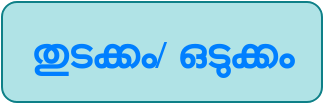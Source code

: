<mxfile version="16.2.2" type="device" pages="11"><diagram id="OeJYkkeFp4OaBODdqg3Z" name="start/stop"><mxGraphModel dx="868" dy="572" grid="1" gridSize="10" guides="1" tooltips="1" connect="1" arrows="1" fold="1" page="1" pageScale="1" pageWidth="850" pageHeight="1100" math="0" shadow="0"><root><mxCell id="0"/><mxCell id="1" parent="0"/><mxCell id="QR436oYzTvl8aogG7c9z-1" value="&lt;font face=&quot;Gayathri&quot; style=&quot;font-size: 20px&quot; color=&quot;#007fff&quot;&gt;&lt;b&gt;തുടക്കം/ ഒടുക്കം&lt;/b&gt;&lt;/font&gt;" style="rounded=1;whiteSpace=wrap;html=1;fillColor=#b0e3e6;strokeColor=#0e8088;" vertex="1" parent="1"><mxGeometry x="320" y="160" width="160" height="50" as="geometry"/></mxCell></root></mxGraphModel></diagram><diagram id="j3cKDfZMRM03hHWH2OYy" name="process"><mxGraphModel dx="868" dy="572" grid="1" gridSize="10" guides="1" tooltips="1" connect="1" arrows="1" fold="1" page="1" pageScale="1" pageWidth="850" pageHeight="1100" math="0" shadow="0"><root><mxCell id="D2LbbN1bdP1YD87edqXA-0"/><mxCell id="D2LbbN1bdP1YD87edqXA-1" parent="D2LbbN1bdP1YD87edqXA-0"/><mxCell id="D2LbbN1bdP1YD87edqXA-3" value="&lt;font color=&quot;#007fff&quot; face=&quot;Gayathri&quot;&gt;&lt;b&gt;പ്രക്രിയ&lt;/b&gt;&lt;/font&gt;" style="rounded=0;whiteSpace=wrap;html=1;fontSize=20;fillColor=#b0e3e6;strokeColor=#0e8088;" vertex="1" parent="D2LbbN1bdP1YD87edqXA-1"><mxGeometry x="350" y="130" width="120" height="60" as="geometry"/></mxCell></root></mxGraphModel></diagram><diagram id="1RocTDn5Ej01U6Jdjhmg" name="decision"><mxGraphModel dx="868" dy="572" grid="1" gridSize="10" guides="1" tooltips="1" connect="1" arrows="1" fold="1" page="1" pageScale="1" pageWidth="850" pageHeight="1100" math="0" shadow="0"><root><mxCell id="vDl4dM7sdSgHClkIiLia-0"/><mxCell id="vDl4dM7sdSgHClkIiLia-1" parent="vDl4dM7sdSgHClkIiLia-0"/><mxCell id="vDl4dM7sdSgHClkIiLia-2" value="&lt;font color=&quot;#007fff&quot;&gt;&lt;b&gt;തീരുമാനം&lt;/b&gt;&lt;/font&gt;" style="rhombus;whiteSpace=wrap;html=1;fontFamily=Gayathri;fontSource=https%3A%2F%2Ffonts.googleapis.com%2Fcss%3Ffamily%3DGayathri;fontSize=20;fillColor=#b0e3e6;strokeColor=#0e8088;" vertex="1" parent="vDl4dM7sdSgHClkIiLia-1"><mxGeometry x="380" y="240" width="150" height="130" as="geometry"/></mxCell></root></mxGraphModel></diagram><diagram id="slAr4-Fvttj7XCTKCGHh" name="document"><mxGraphModel dx="868" dy="572" grid="1" gridSize="10" guides="1" tooltips="1" connect="1" arrows="1" fold="1" page="1" pageScale="1" pageWidth="850" pageHeight="1100" math="0" shadow="0"><root><mxCell id="XWWQGpbnWe33y33cXSE4-0"/><mxCell id="XWWQGpbnWe33y33cXSE4-1" parent="XWWQGpbnWe33y33cXSE4-0"/><mxCell id="XWWQGpbnWe33y33cXSE4-2" value="&lt;b&gt;&lt;font color=&quot;#007fff&quot;&gt;ഡോക്യുമെന്റ്&lt;/font&gt;&lt;/b&gt;" style="shape=document;whiteSpace=wrap;html=1;boundedLbl=1;fontFamily=Gayathri;fontSource=https%3A%2F%2Ffonts.googleapis.com%2Fcss%3Ffamily%3DGayathri;fontSize=20;fillColor=#b0e3e6;strokeColor=#0e8088;" vertex="1" parent="XWWQGpbnWe33y33cXSE4-1"><mxGeometry x="390" y="210" width="140" height="80" as="geometry"/></mxCell></root></mxGraphModel></diagram><diagram id="Eskb1-bIABpHVu_YtEIt" name="connector"><mxGraphModel dx="868" dy="572" grid="1" gridSize="10" guides="1" tooltips="1" connect="1" arrows="1" fold="1" page="1" pageScale="1" pageWidth="850" pageHeight="1100" math="0" shadow="0"><root><mxCell id="WzXv_LJFEemmDE1NLdr4-0"/><mxCell id="WzXv_LJFEemmDE1NLdr4-1" parent="WzXv_LJFEemmDE1NLdr4-0"/><mxCell id="WzXv_LJFEemmDE1NLdr4-2" value="&lt;font color=&quot;#007fff&quot;&gt;&lt;b&gt;A&lt;/b&gt;&lt;/font&gt;" style="ellipse;whiteSpace=wrap;html=1;aspect=fixed;fontFamily=Gayathri;fontSource=https%3A%2F%2Ffonts.googleapis.com%2Fcss%3Ffamily%3DGayathri;fontSize=20;fillColor=#b0e3e6;strokeColor=#0e8088;" vertex="1" parent="WzXv_LJFEemmDE1NLdr4-1"><mxGeometry x="380" y="250" width="40" height="40" as="geometry"/></mxCell></root></mxGraphModel></diagram><diagram id="dPQexcN_d7JgBd1vE4po" name="data"><mxGraphModel dx="868" dy="572" grid="1" gridSize="10" guides="1" tooltips="1" connect="1" arrows="1" fold="1" page="1" pageScale="1" pageWidth="850" pageHeight="1100" math="0" shadow="0"><root><mxCell id="7f0lJC3xi7LboMebv7Kp-0"/><mxCell id="7f0lJC3xi7LboMebv7Kp-1" parent="7f0lJC3xi7LboMebv7Kp-0"/><mxCell id="65RotWVpnOwSSVNvLfyk-0" value="&lt;font color=&quot;#007fff&quot;&gt;&lt;b&gt;ഡാറ്റ&lt;/b&gt;&lt;/font&gt;" style="shape=parallelogram;perimeter=parallelogramPerimeter;whiteSpace=wrap;html=1;fixedSize=1;fontFamily=Gayathri;fontSource=https%3A%2F%2Ffonts.googleapis.com%2Fcss%3Ffamily%3DGayathri;fontSize=20;fillColor=#b0e3e6;strokeColor=#0e8088;" vertex="1" parent="7f0lJC3xi7LboMebv7Kp-1"><mxGeometry x="360" y="260" width="120" height="60" as="geometry"/></mxCell></root></mxGraphModel></diagram><diagram id="-JPmBi692qj0vEWeBxyI" name="database"><mxGraphModel dx="868" dy="572" grid="1" gridSize="10" guides="1" tooltips="1" connect="1" arrows="1" fold="1" page="1" pageScale="1" pageWidth="850" pageHeight="1100" math="0" shadow="0"><root><mxCell id="MEoO-M9kzgmNXvWr0ktx-0"/><mxCell id="MEoO-M9kzgmNXvWr0ktx-1" parent="MEoO-M9kzgmNXvWr0ktx-0"/><mxCell id="MEoO-M9kzgmNXvWr0ktx-2" value="&lt;b&gt;&lt;font color=&quot;#007fff&quot;&gt;ഡാറ്റബേസ്&lt;/font&gt;&lt;/b&gt;" style="shape=cylinder3;whiteSpace=wrap;html=1;boundedLbl=1;backgroundOutline=1;size=15;fontFamily=Gayathri;fontSource=https%3A%2F%2Ffonts.googleapis.com%2Fcss%3Ffamily%3DGayathri;fontSize=20;fillColor=#b0e3e6;strokeColor=#0e8088;" vertex="1" parent="MEoO-M9kzgmNXvWr0ktx-1"><mxGeometry x="395" y="240" width="135" height="80" as="geometry"/></mxCell></root></mxGraphModel></diagram><diagram id="yCefamwwr9wH69LgEM7M" name="data_arrow"><mxGraphModel dx="868" dy="572" grid="1" gridSize="10" guides="1" tooltips="1" connect="1" arrows="1" fold="1" page="1" pageScale="1" pageWidth="850" pageHeight="1100" math="0" shadow="0"><root><mxCell id="lJxA4nyF5xQArcYRoaOT-0"/><mxCell id="lJxA4nyF5xQArcYRoaOT-1" parent="lJxA4nyF5xQArcYRoaOT-0"/><mxCell id="lJxA4nyF5xQArcYRoaOT-2" value="" style="endArrow=classic;html=1;rounded=0;fontFamily=Gayathri;fontSource=https%3A%2F%2Ffonts.googleapis.com%2Fcss%3Ffamily%3DGayathri;fontSize=20;fontColor=#007FFF;strokeWidth=3;strokeColor=#007FFF;" edge="1" parent="lJxA4nyF5xQArcYRoaOT-1"><mxGeometry width="50" height="50" relative="1" as="geometry"><mxPoint x="350" y="240" as="sourcePoint"/><mxPoint x="460" y="240" as="targetPoint"/></mxGeometry></mxCell></root></mxGraphModel></diagram><diagram id="O1zKcu5vi5LZLb2vIOru" name="predefined_process"><mxGraphModel dx="868" dy="572" grid="1" gridSize="10" guides="1" tooltips="1" connect="1" arrows="1" fold="1" page="1" pageScale="1" pageWidth="850" pageHeight="1100" math="0" shadow="0"><root><mxCell id="ikSQBPNlXvlZcaLfLeLZ-0"/><mxCell id="ikSQBPNlXvlZcaLfLeLZ-1" parent="ikSQBPNlXvlZcaLfLeLZ-0"/><mxCell id="ikSQBPNlXvlZcaLfLeLZ-2" value="&lt;font color=&quot;#007fff&quot;&gt;&lt;b&gt;മുന്‍കൂട്ടി തീരുമാനിച്ച പ്രക്രിയ&lt;/b&gt;&lt;/font&gt;" style="shape=process;whiteSpace=wrap;html=1;backgroundOutline=1;fontFamily=Gayathri;fontSource=https%3A%2F%2Ffonts.googleapis.com%2Fcss%3Ffamily%3DGayathri;fontSize=20;fillColor=#b0e3e6;strokeColor=#0e8088;" vertex="1" parent="ikSQBPNlXvlZcaLfLeLZ-1"><mxGeometry x="350" y="180" width="200" height="80" as="geometry"/></mxCell></root></mxGraphModel></diagram><diagram id="VphfWq-IWUKCtT21iJDi" name="delay"><mxGraphModel dx="868" dy="572" grid="1" gridSize="10" guides="1" tooltips="1" connect="1" arrows="1" fold="1" page="1" pageScale="1" pageWidth="850" pageHeight="1100" math="0" shadow="0"><root><mxCell id="vqtXjvFOesHJJOF5va0A-0"/><mxCell id="vqtXjvFOesHJJOF5va0A-1" parent="vqtXjvFOesHJJOF5va0A-0"/><mxCell id="vqtXjvFOesHJJOF5va0A-2" value="&lt;font color=&quot;#007fff&quot;&gt;&lt;b&gt;10&lt;/b&gt;&lt;/font&gt;" style="shape=or;whiteSpace=wrap;html=1;fontFamily=Gayathri;fontSource=https%3A%2F%2Ffonts.googleapis.com%2Fcss%3Ffamily%3DGayathri;fontSize=20;fillColor=#b0e3e6;strokeColor=#0e8088;" vertex="1" parent="vqtXjvFOesHJJOF5va0A-1"><mxGeometry x="390" y="250" width="60" height="80" as="geometry"/></mxCell></root></mxGraphModel></diagram><diagram id="NODL21sIUOSEvqo4Rpkc" name="off_page_link"><mxGraphModel dx="868" dy="572" grid="1" gridSize="10" guides="1" tooltips="1" connect="1" arrows="1" fold="1" page="1" pageScale="1" pageWidth="850" pageHeight="1100" math="0" shadow="0"><root><mxCell id="Mj1wo4NmoSeLiLROlPIv-0"/><mxCell id="Mj1wo4NmoSeLiLROlPIv-1" parent="Mj1wo4NmoSeLiLROlPIv-0"/><mxCell id="Mj1wo4NmoSeLiLROlPIv-2" value="&lt;font color=&quot;#007fff&quot;&gt;&lt;b&gt;ഓഫ്-പേജ് കണ്ണി&lt;/b&gt;&lt;/font&gt;" style="shape=offPageConnector;whiteSpace=wrap;html=1;fontFamily=Gayathri;fontSource=https%3A%2F%2Ffonts.googleapis.com%2Fcss%3Ffamily%3DGayathri;fontSize=20;fillColor=#b0e3e6;strokeColor=#0e8088;" vertex="1" parent="Mj1wo4NmoSeLiLROlPIv-1"><mxGeometry x="400" y="210" width="120" height="100" as="geometry"/></mxCell></root></mxGraphModel></diagram></mxfile>